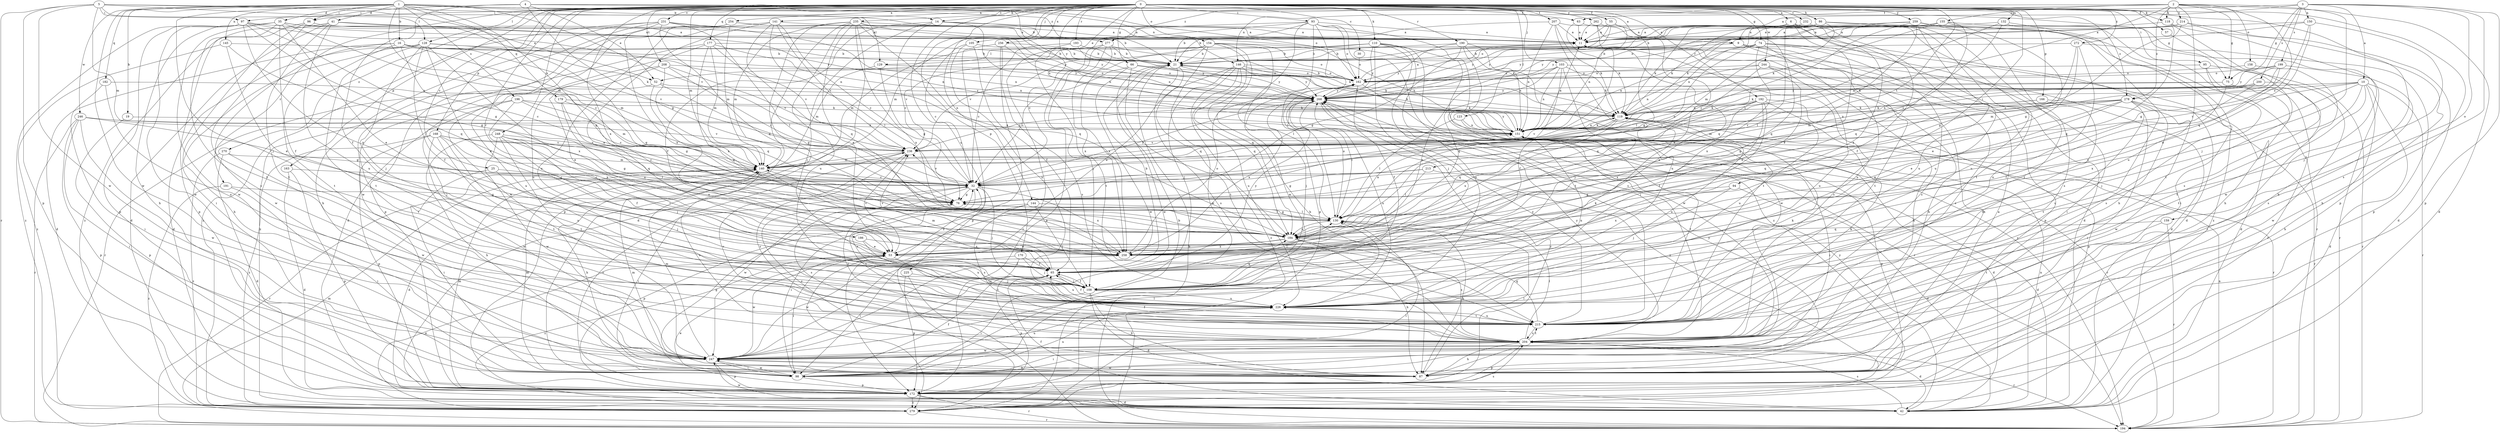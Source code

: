 strict digraph  {
0;
1;
2;
3;
4;
5;
6;
9;
10;
11;
14;
16;
19;
21;
25;
30;
32;
35;
41;
42;
52;
53;
55;
57;
63;
65;
66;
74;
75;
76;
86;
87;
93;
94;
95;
96;
97;
98;
103;
105;
108;
110;
118;
119;
123;
128;
129;
130;
132;
140;
141;
144;
145;
146;
150;
151;
154;
155;
158;
159;
162;
163;
166;
168;
170;
172;
177;
179;
182;
184;
186;
190;
191;
192;
193;
194;
196;
199;
200;
204;
207;
208;
213;
214;
215;
225;
226;
231;
232;
235;
236;
244;
246;
247;
248;
254;
256;
258;
259;
262;
268;
270;
272;
277;
278;
279;
0 -> 6  [label=a];
0 -> 14  [label=b];
0 -> 25  [label=c];
0 -> 30  [label=c];
0 -> 52  [label=e];
0 -> 55  [label=f];
0 -> 57  [label=f];
0 -> 66  [label=g];
0 -> 74  [label=g];
0 -> 86  [label=h];
0 -> 87  [label=h];
0 -> 93  [label=i];
0 -> 94  [label=i];
0 -> 95  [label=i];
0 -> 96  [label=i];
0 -> 103  [label=j];
0 -> 105  [label=j];
0 -> 110  [label=k];
0 -> 118  [label=k];
0 -> 123  [label=l];
0 -> 128  [label=l];
0 -> 132  [label=m];
0 -> 140  [label=m];
0 -> 141  [label=n];
0 -> 144  [label=n];
0 -> 154  [label=o];
0 -> 163  [label=p];
0 -> 166  [label=p];
0 -> 168  [label=p];
0 -> 170  [label=p];
0 -> 172  [label=p];
0 -> 177  [label=q];
0 -> 186  [label=r];
0 -> 190  [label=r];
0 -> 191  [label=r];
0 -> 192  [label=r];
0 -> 193  [label=r];
0 -> 207  [label=t];
0 -> 208  [label=t];
0 -> 213  [label=t];
0 -> 225  [label=u];
0 -> 231  [label=v];
0 -> 232  [label=v];
0 -> 235  [label=v];
0 -> 244  [label=w];
0 -> 248  [label=x];
0 -> 254  [label=x];
0 -> 256  [label=x];
0 -> 258  [label=x];
0 -> 259  [label=y];
0 -> 262  [label=y];
0 -> 268  [label=y];
0 -> 270  [label=z];
0 -> 272  [label=z];
1 -> 9  [label=a];
1 -> 14  [label=b];
1 -> 16  [label=b];
1 -> 19  [label=b];
1 -> 35  [label=d];
1 -> 41  [label=d];
1 -> 63  [label=f];
1 -> 75  [label=g];
1 -> 96  [label=i];
1 -> 108  [label=j];
1 -> 140  [label=m];
1 -> 145  [label=n];
1 -> 146  [label=n];
1 -> 179  [label=q];
1 -> 182  [label=q];
1 -> 184  [label=q];
1 -> 196  [label=s];
1 -> 236  [label=v];
1 -> 246  [label=w];
1 -> 247  [label=w];
1 -> 277  [label=z];
2 -> 42  [label=d];
2 -> 75  [label=g];
2 -> 108  [label=j];
2 -> 118  [label=k];
2 -> 140  [label=m];
2 -> 146  [label=n];
2 -> 155  [label=o];
2 -> 158  [label=o];
2 -> 184  [label=q];
2 -> 214  [label=t];
2 -> 226  [label=u];
2 -> 277  [label=z];
2 -> 278  [label=z];
3 -> 9  [label=a];
3 -> 10  [label=a];
3 -> 63  [label=f];
3 -> 75  [label=g];
3 -> 150  [label=n];
3 -> 159  [label=o];
3 -> 172  [label=p];
3 -> 199  [label=s];
3 -> 200  [label=s];
3 -> 204  [label=s];
4 -> 52  [label=e];
4 -> 65  [label=f];
4 -> 76  [label=g];
4 -> 97  [label=i];
4 -> 151  [label=n];
4 -> 162  [label=o];
4 -> 278  [label=z];
5 -> 21  [label=b];
5 -> 52  [label=e];
5 -> 97  [label=i];
5 -> 128  [label=l];
5 -> 129  [label=l];
5 -> 140  [label=m];
5 -> 172  [label=p];
5 -> 194  [label=r];
5 -> 247  [label=w];
6 -> 11  [label=a];
6 -> 53  [label=e];
6 -> 65  [label=f];
6 -> 184  [label=q];
6 -> 215  [label=t];
6 -> 226  [label=u];
6 -> 258  [label=x];
6 -> 268  [label=y];
9 -> 87  [label=h];
9 -> 129  [label=l];
9 -> 172  [label=p];
9 -> 215  [label=t];
10 -> 42  [label=d];
10 -> 87  [label=h];
10 -> 108  [label=j];
10 -> 119  [label=k];
10 -> 194  [label=r];
10 -> 215  [label=t];
10 -> 236  [label=v];
10 -> 258  [label=x];
10 -> 278  [label=z];
11 -> 21  [label=b];
11 -> 42  [label=d];
11 -> 87  [label=h];
14 -> 11  [label=a];
14 -> 32  [label=c];
14 -> 65  [label=f];
14 -> 108  [label=j];
14 -> 119  [label=k];
14 -> 151  [label=n];
16 -> 21  [label=b];
16 -> 32  [label=c];
16 -> 42  [label=d];
16 -> 119  [label=k];
16 -> 140  [label=m];
16 -> 215  [label=t];
16 -> 236  [label=v];
16 -> 247  [label=w];
19 -> 151  [label=n];
19 -> 172  [label=p];
21 -> 162  [label=o];
21 -> 184  [label=q];
21 -> 204  [label=s];
21 -> 247  [label=w];
21 -> 268  [label=y];
25 -> 32  [label=c];
25 -> 98  [label=i];
25 -> 108  [label=j];
30 -> 162  [label=o];
32 -> 76  [label=g];
32 -> 98  [label=i];
32 -> 108  [label=j];
32 -> 204  [label=s];
32 -> 236  [label=v];
32 -> 247  [label=w];
32 -> 258  [label=x];
32 -> 268  [label=y];
35 -> 11  [label=a];
35 -> 21  [label=b];
35 -> 32  [label=c];
35 -> 53  [label=e];
35 -> 65  [label=f];
35 -> 87  [label=h];
35 -> 151  [label=n];
35 -> 204  [label=s];
35 -> 247  [label=w];
41 -> 11  [label=a];
41 -> 42  [label=d];
41 -> 151  [label=n];
41 -> 215  [label=t];
41 -> 226  [label=u];
41 -> 279  [label=z];
42 -> 53  [label=e];
42 -> 65  [label=f];
42 -> 151  [label=n];
42 -> 204  [label=s];
42 -> 247  [label=w];
42 -> 268  [label=y];
52 -> 76  [label=g];
52 -> 184  [label=q];
52 -> 194  [label=r];
52 -> 268  [label=y];
53 -> 65  [label=f];
53 -> 98  [label=i];
53 -> 215  [label=t];
53 -> 236  [label=v];
53 -> 247  [label=w];
53 -> 279  [label=z];
55 -> 11  [label=a];
55 -> 151  [label=n];
55 -> 162  [label=o];
55 -> 184  [label=q];
55 -> 268  [label=y];
57 -> 215  [label=t];
63 -> 11  [label=a];
63 -> 42  [label=d];
63 -> 119  [label=k];
65 -> 11  [label=a];
65 -> 21  [label=b];
65 -> 108  [label=j];
65 -> 130  [label=l];
65 -> 140  [label=m];
65 -> 172  [label=p];
65 -> 226  [label=u];
65 -> 268  [label=y];
66 -> 32  [label=c];
66 -> 119  [label=k];
66 -> 162  [label=o];
66 -> 215  [label=t];
66 -> 247  [label=w];
74 -> 21  [label=b];
74 -> 42  [label=d];
74 -> 76  [label=g];
74 -> 98  [label=i];
74 -> 151  [label=n];
74 -> 204  [label=s];
74 -> 226  [label=u];
74 -> 258  [label=x];
75 -> 65  [label=f];
75 -> 98  [label=i];
75 -> 151  [label=n];
75 -> 268  [label=y];
76 -> 130  [label=l];
76 -> 204  [label=s];
86 -> 11  [label=a];
86 -> 21  [label=b];
86 -> 119  [label=k];
86 -> 140  [label=m];
86 -> 151  [label=n];
86 -> 194  [label=r];
86 -> 279  [label=z];
87 -> 11  [label=a];
87 -> 32  [label=c];
87 -> 76  [label=g];
87 -> 130  [label=l];
87 -> 140  [label=m];
87 -> 247  [label=w];
87 -> 268  [label=y];
93 -> 11  [label=a];
93 -> 21  [label=b];
93 -> 32  [label=c];
93 -> 130  [label=l];
93 -> 140  [label=m];
93 -> 162  [label=o];
93 -> 172  [label=p];
93 -> 204  [label=s];
93 -> 247  [label=w];
93 -> 279  [label=z];
94 -> 42  [label=d];
94 -> 76  [label=g];
94 -> 108  [label=j];
94 -> 258  [label=x];
95 -> 162  [label=o];
95 -> 194  [label=r];
95 -> 204  [label=s];
95 -> 279  [label=z];
96 -> 11  [label=a];
96 -> 98  [label=i];
96 -> 172  [label=p];
96 -> 215  [label=t];
97 -> 11  [label=a];
97 -> 76  [label=g];
97 -> 172  [label=p];
97 -> 184  [label=q];
97 -> 247  [label=w];
97 -> 258  [label=x];
97 -> 268  [label=y];
97 -> 279  [label=z];
98 -> 21  [label=b];
98 -> 65  [label=f];
98 -> 130  [label=l];
98 -> 140  [label=m];
98 -> 172  [label=p];
98 -> 226  [label=u];
98 -> 247  [label=w];
103 -> 65  [label=f];
103 -> 87  [label=h];
103 -> 108  [label=j];
103 -> 119  [label=k];
103 -> 151  [label=n];
103 -> 162  [label=o];
103 -> 184  [label=q];
103 -> 258  [label=x];
105 -> 21  [label=b];
105 -> 32  [label=c];
105 -> 65  [label=f];
105 -> 226  [label=u];
108 -> 42  [label=d];
108 -> 65  [label=f];
108 -> 87  [label=h];
108 -> 98  [label=i];
108 -> 119  [label=k];
108 -> 184  [label=q];
108 -> 226  [label=u];
110 -> 21  [label=b];
110 -> 108  [label=j];
110 -> 194  [label=r];
110 -> 215  [label=t];
110 -> 226  [label=u];
110 -> 236  [label=v];
110 -> 247  [label=w];
110 -> 268  [label=y];
118 -> 11  [label=a];
118 -> 87  [label=h];
118 -> 184  [label=q];
118 -> 204  [label=s];
119 -> 151  [label=n];
119 -> 184  [label=q];
119 -> 194  [label=r];
119 -> 226  [label=u];
119 -> 236  [label=v];
119 -> 258  [label=x];
123 -> 130  [label=l];
123 -> 151  [label=n];
123 -> 194  [label=r];
128 -> 21  [label=b];
128 -> 42  [label=d];
128 -> 53  [label=e];
128 -> 65  [label=f];
128 -> 87  [label=h];
128 -> 108  [label=j];
128 -> 184  [label=q];
128 -> 215  [label=t];
128 -> 258  [label=x];
129 -> 76  [label=g];
129 -> 140  [label=m];
129 -> 162  [label=o];
130 -> 76  [label=g];
130 -> 87  [label=h];
130 -> 151  [label=n];
130 -> 162  [label=o];
130 -> 184  [label=q];
132 -> 11  [label=a];
132 -> 32  [label=c];
132 -> 87  [label=h];
132 -> 98  [label=i];
132 -> 184  [label=q];
140 -> 32  [label=c];
140 -> 42  [label=d];
140 -> 65  [label=f];
140 -> 87  [label=h];
140 -> 194  [label=r];
140 -> 204  [label=s];
141 -> 11  [label=a];
141 -> 32  [label=c];
141 -> 53  [label=e];
141 -> 130  [label=l];
141 -> 184  [label=q];
141 -> 236  [label=v];
141 -> 247  [label=w];
144 -> 98  [label=i];
144 -> 108  [label=j];
144 -> 130  [label=l];
144 -> 172  [label=p];
144 -> 204  [label=s];
145 -> 21  [label=b];
145 -> 53  [label=e];
145 -> 76  [label=g];
145 -> 279  [label=z];
146 -> 53  [label=e];
146 -> 108  [label=j];
146 -> 119  [label=k];
146 -> 162  [label=o];
146 -> 184  [label=q];
146 -> 226  [label=u];
146 -> 268  [label=y];
146 -> 279  [label=z];
150 -> 11  [label=a];
150 -> 21  [label=b];
150 -> 53  [label=e];
150 -> 76  [label=g];
150 -> 108  [label=j];
151 -> 11  [label=a];
151 -> 21  [label=b];
151 -> 42  [label=d];
151 -> 98  [label=i];
151 -> 119  [label=k];
151 -> 172  [label=p];
151 -> 215  [label=t];
151 -> 236  [label=v];
151 -> 268  [label=y];
154 -> 21  [label=b];
154 -> 87  [label=h];
154 -> 130  [label=l];
154 -> 140  [label=m];
154 -> 151  [label=n];
154 -> 162  [label=o];
154 -> 184  [label=q];
154 -> 236  [label=v];
154 -> 247  [label=w];
154 -> 258  [label=x];
155 -> 11  [label=a];
155 -> 32  [label=c];
155 -> 76  [label=g];
155 -> 119  [label=k];
155 -> 162  [label=o];
155 -> 172  [label=p];
155 -> 268  [label=y];
158 -> 162  [label=o];
158 -> 215  [label=t];
159 -> 184  [label=q];
159 -> 194  [label=r];
159 -> 215  [label=t];
162 -> 11  [label=a];
162 -> 21  [label=b];
162 -> 65  [label=f];
162 -> 108  [label=j];
162 -> 194  [label=r];
162 -> 268  [label=y];
163 -> 32  [label=c];
163 -> 42  [label=d];
163 -> 172  [label=p];
166 -> 76  [label=g];
166 -> 98  [label=i];
166 -> 119  [label=k];
166 -> 215  [label=t];
168 -> 32  [label=c];
168 -> 130  [label=l];
168 -> 172  [label=p];
168 -> 215  [label=t];
168 -> 226  [label=u];
168 -> 236  [label=v];
168 -> 247  [label=w];
168 -> 279  [label=z];
170 -> 65  [label=f];
170 -> 108  [label=j];
170 -> 226  [label=u];
170 -> 247  [label=w];
172 -> 42  [label=d];
172 -> 140  [label=m];
172 -> 194  [label=r];
172 -> 236  [label=v];
172 -> 268  [label=y];
172 -> 279  [label=z];
177 -> 21  [label=b];
177 -> 140  [label=m];
177 -> 151  [label=n];
177 -> 226  [label=u];
177 -> 236  [label=v];
177 -> 258  [label=x];
177 -> 279  [label=z];
179 -> 76  [label=g];
179 -> 119  [label=k];
179 -> 184  [label=q];
179 -> 258  [label=x];
182 -> 98  [label=i];
182 -> 226  [label=u];
182 -> 268  [label=y];
184 -> 53  [label=e];
184 -> 87  [label=h];
184 -> 204  [label=s];
184 -> 258  [label=x];
186 -> 53  [label=e];
186 -> 226  [label=u];
186 -> 258  [label=x];
190 -> 21  [label=b];
190 -> 76  [label=g];
190 -> 151  [label=n];
190 -> 204  [label=s];
190 -> 215  [label=t];
190 -> 247  [label=w];
190 -> 268  [label=y];
191 -> 76  [label=g];
191 -> 98  [label=i];
191 -> 279  [label=z];
192 -> 65  [label=f];
192 -> 108  [label=j];
192 -> 119  [label=k];
192 -> 151  [label=n];
192 -> 172  [label=p];
192 -> 226  [label=u];
192 -> 236  [label=v];
192 -> 258  [label=x];
193 -> 21  [label=b];
193 -> 32  [label=c];
193 -> 215  [label=t];
193 -> 268  [label=y];
194 -> 21  [label=b];
194 -> 140  [label=m];
194 -> 151  [label=n];
196 -> 32  [label=c];
196 -> 108  [label=j];
196 -> 119  [label=k];
196 -> 140  [label=m];
196 -> 215  [label=t];
196 -> 258  [label=x];
199 -> 119  [label=k];
199 -> 140  [label=m];
199 -> 162  [label=o];
199 -> 204  [label=s];
199 -> 258  [label=x];
199 -> 268  [label=y];
200 -> 53  [label=e];
200 -> 140  [label=m];
200 -> 151  [label=n];
200 -> 247  [label=w];
200 -> 268  [label=y];
204 -> 32  [label=c];
204 -> 42  [label=d];
204 -> 65  [label=f];
204 -> 87  [label=h];
204 -> 98  [label=i];
204 -> 119  [label=k];
204 -> 130  [label=l];
204 -> 172  [label=p];
204 -> 194  [label=r];
204 -> 215  [label=t];
204 -> 236  [label=v];
204 -> 247  [label=w];
204 -> 268  [label=y];
207 -> 11  [label=a];
207 -> 21  [label=b];
207 -> 42  [label=d];
207 -> 119  [label=k];
207 -> 151  [label=n];
207 -> 226  [label=u];
208 -> 32  [label=c];
208 -> 53  [label=e];
208 -> 162  [label=o];
208 -> 184  [label=q];
208 -> 226  [label=u];
208 -> 236  [label=v];
213 -> 32  [label=c];
213 -> 42  [label=d];
213 -> 76  [label=g];
213 -> 130  [label=l];
214 -> 11  [label=a];
214 -> 32  [label=c];
214 -> 42  [label=d];
214 -> 247  [label=w];
214 -> 268  [label=y];
215 -> 119  [label=k];
215 -> 184  [label=q];
215 -> 204  [label=s];
215 -> 226  [label=u];
215 -> 268  [label=y];
225 -> 108  [label=j];
225 -> 172  [label=p];
225 -> 194  [label=r];
226 -> 32  [label=c];
226 -> 65  [label=f];
226 -> 151  [label=n];
226 -> 194  [label=r];
226 -> 215  [label=t];
231 -> 11  [label=a];
231 -> 87  [label=h];
231 -> 130  [label=l];
231 -> 151  [label=n];
231 -> 184  [label=q];
231 -> 247  [label=w];
231 -> 258  [label=x];
231 -> 279  [label=z];
232 -> 11  [label=a];
232 -> 119  [label=k];
232 -> 204  [label=s];
232 -> 226  [label=u];
232 -> 268  [label=y];
235 -> 11  [label=a];
235 -> 42  [label=d];
235 -> 53  [label=e];
235 -> 98  [label=i];
235 -> 140  [label=m];
235 -> 151  [label=n];
235 -> 172  [label=p];
235 -> 184  [label=q];
235 -> 226  [label=u];
235 -> 258  [label=x];
235 -> 268  [label=y];
236 -> 140  [label=m];
236 -> 204  [label=s];
236 -> 268  [label=y];
244 -> 151  [label=n];
244 -> 162  [label=o];
244 -> 184  [label=q];
244 -> 204  [label=s];
244 -> 226  [label=u];
244 -> 258  [label=x];
246 -> 76  [label=g];
246 -> 98  [label=i];
246 -> 151  [label=n];
246 -> 172  [label=p];
246 -> 194  [label=r];
246 -> 236  [label=v];
246 -> 247  [label=w];
247 -> 87  [label=h];
247 -> 98  [label=i];
247 -> 140  [label=m];
247 -> 172  [label=p];
247 -> 226  [label=u];
248 -> 65  [label=f];
248 -> 76  [label=g];
248 -> 87  [label=h];
248 -> 108  [label=j];
248 -> 215  [label=t];
248 -> 236  [label=v];
248 -> 247  [label=w];
248 -> 258  [label=x];
254 -> 11  [label=a];
254 -> 42  [label=d];
254 -> 140  [label=m];
254 -> 172  [label=p];
254 -> 226  [label=u];
254 -> 268  [label=y];
256 -> 21  [label=b];
256 -> 172  [label=p];
256 -> 204  [label=s];
256 -> 268  [label=y];
256 -> 279  [label=z];
258 -> 98  [label=i];
258 -> 162  [label=o];
258 -> 236  [label=v];
259 -> 11  [label=a];
259 -> 32  [label=c];
259 -> 87  [label=h];
259 -> 119  [label=k];
259 -> 130  [label=l];
259 -> 215  [label=t];
259 -> 226  [label=u];
262 -> 11  [label=a];
262 -> 32  [label=c];
262 -> 53  [label=e];
262 -> 130  [label=l];
268 -> 119  [label=k];
268 -> 130  [label=l];
268 -> 226  [label=u];
268 -> 258  [label=x];
268 -> 279  [label=z];
270 -> 42  [label=d];
270 -> 140  [label=m];
270 -> 247  [label=w];
270 -> 279  [label=z];
272 -> 21  [label=b];
272 -> 53  [label=e];
272 -> 76  [label=g];
272 -> 194  [label=r];
272 -> 226  [label=u];
277 -> 21  [label=b];
277 -> 108  [label=j];
277 -> 119  [label=k];
277 -> 172  [label=p];
277 -> 258  [label=x];
277 -> 279  [label=z];
278 -> 53  [label=e];
278 -> 119  [label=k];
278 -> 140  [label=m];
278 -> 151  [label=n];
278 -> 184  [label=q];
278 -> 194  [label=r];
278 -> 215  [label=t];
278 -> 226  [label=u];
278 -> 236  [label=v];
278 -> 247  [label=w];
279 -> 53  [label=e];
279 -> 130  [label=l];
279 -> 194  [label=r];
279 -> 204  [label=s];
}

